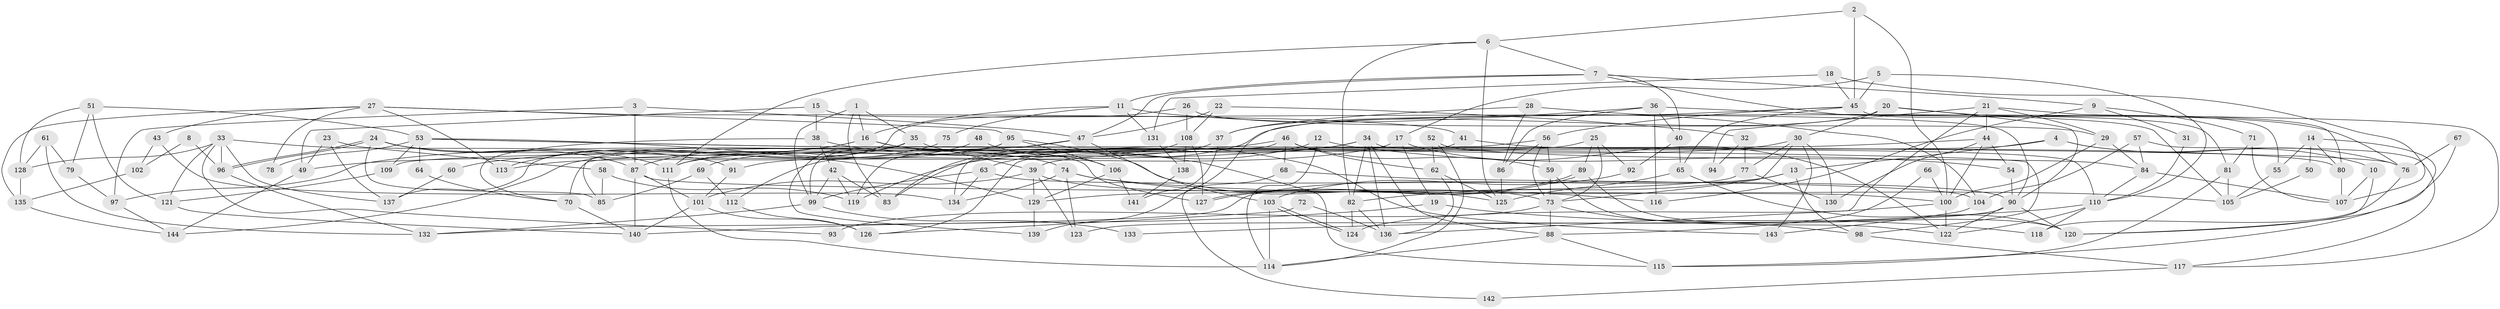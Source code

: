 // coarse degree distribution, {8: 0.041237113402061855, 3: 0.18556701030927836, 5: 0.21649484536082475, 9: 0.020618556701030927, 6: 0.15463917525773196, 2: 0.09278350515463918, 7: 0.08247422680412371, 4: 0.17525773195876287, 11: 0.010309278350515464, 10: 0.020618556701030927}
// Generated by graph-tools (version 1.1) at 2025/52/02/27/25 19:52:05]
// undirected, 144 vertices, 288 edges
graph export_dot {
graph [start="1"]
  node [color=gray90,style=filled];
  1;
  2;
  3;
  4;
  5;
  6;
  7;
  8;
  9;
  10;
  11;
  12;
  13;
  14;
  15;
  16;
  17;
  18;
  19;
  20;
  21;
  22;
  23;
  24;
  25;
  26;
  27;
  28;
  29;
  30;
  31;
  32;
  33;
  34;
  35;
  36;
  37;
  38;
  39;
  40;
  41;
  42;
  43;
  44;
  45;
  46;
  47;
  48;
  49;
  50;
  51;
  52;
  53;
  54;
  55;
  56;
  57;
  58;
  59;
  60;
  61;
  62;
  63;
  64;
  65;
  66;
  67;
  68;
  69;
  70;
  71;
  72;
  73;
  74;
  75;
  76;
  77;
  78;
  79;
  80;
  81;
  82;
  83;
  84;
  85;
  86;
  87;
  88;
  89;
  90;
  91;
  92;
  93;
  94;
  95;
  96;
  97;
  98;
  99;
  100;
  101;
  102;
  103;
  104;
  105;
  106;
  107;
  108;
  109;
  110;
  111;
  112;
  113;
  114;
  115;
  116;
  117;
  118;
  119;
  120;
  121;
  122;
  123;
  124;
  125;
  126;
  127;
  128;
  129;
  130;
  131;
  132;
  133;
  134;
  135;
  136;
  137;
  138;
  139;
  140;
  141;
  142;
  143;
  144;
  1 -- 99;
  1 -- 16;
  1 -- 35;
  1 -- 83;
  2 -- 100;
  2 -- 45;
  2 -- 6;
  3 -- 47;
  3 -- 87;
  3 -- 97;
  4 -- 39;
  4 -- 76;
  4 -- 10;
  4 -- 13;
  5 -- 45;
  5 -- 110;
  5 -- 17;
  6 -- 7;
  6 -- 82;
  6 -- 111;
  6 -- 125;
  7 -- 40;
  7 -- 9;
  7 -- 11;
  7 -- 47;
  7 -- 81;
  8 -- 96;
  8 -- 102;
  9 -- 71;
  9 -- 116;
  9 -- 31;
  10 -- 120;
  10 -- 107;
  11 -- 16;
  11 -- 75;
  11 -- 104;
  11 -- 131;
  12 -- 114;
  12 -- 54;
  12 -- 83;
  13 -- 82;
  13 -- 98;
  13 -- 132;
  14 -- 115;
  14 -- 55;
  14 -- 50;
  14 -- 80;
  15 -- 38;
  15 -- 90;
  15 -- 49;
  16 -- 143;
  16 -- 127;
  16 -- 60;
  16 -- 113;
  17 -- 122;
  17 -- 19;
  17 -- 91;
  18 -- 45;
  18 -- 107;
  18 -- 131;
  19 -- 118;
  19 -- 140;
  20 -- 83;
  20 -- 30;
  20 -- 76;
  20 -- 90;
  21 -- 136;
  21 -- 80;
  21 -- 29;
  21 -- 44;
  21 -- 94;
  22 -- 108;
  22 -- 47;
  22 -- 32;
  23 -- 49;
  23 -- 58;
  23 -- 137;
  24 -- 87;
  24 -- 96;
  24 -- 96;
  24 -- 74;
  24 -- 85;
  24 -- 111;
  25 -- 89;
  25 -- 73;
  25 -- 92;
  25 -- 112;
  26 -- 29;
  26 -- 137;
  26 -- 108;
  27 -- 113;
  27 -- 41;
  27 -- 43;
  27 -- 78;
  27 -- 95;
  27 -- 135;
  28 -- 105;
  28 -- 37;
  28 -- 86;
  29 -- 100;
  29 -- 84;
  30 -- 77;
  30 -- 73;
  30 -- 119;
  30 -- 130;
  30 -- 143;
  31 -- 110;
  32 -- 77;
  32 -- 94;
  33 -- 91;
  33 -- 121;
  33 -- 93;
  33 -- 96;
  33 -- 128;
  33 -- 137;
  34 -- 136;
  34 -- 63;
  34 -- 49;
  34 -- 82;
  34 -- 88;
  34 -- 110;
  35 -- 144;
  35 -- 39;
  35 -- 85;
  35 -- 139;
  36 -- 37;
  36 -- 86;
  36 -- 40;
  36 -- 116;
  36 -- 117;
  37 -- 111;
  37 -- 141;
  38 -- 42;
  38 -- 70;
  38 -- 115;
  39 -- 129;
  39 -- 73;
  39 -- 101;
  39 -- 123;
  40 -- 92;
  40 -- 65;
  41 -- 126;
  41 -- 80;
  42 -- 83;
  42 -- 119;
  42 -- 99;
  43 -- 134;
  43 -- 102;
  44 -- 109;
  44 -- 54;
  44 -- 100;
  44 -- 130;
  45 -- 65;
  45 -- 56;
  45 -- 55;
  45 -- 139;
  46 -- 59;
  46 -- 62;
  46 -- 68;
  46 -- 97;
  46 -- 134;
  47 -- 103;
  47 -- 69;
  47 -- 119;
  48 -- 111;
  48 -- 106;
  49 -- 144;
  50 -- 105;
  51 -- 128;
  51 -- 79;
  51 -- 53;
  51 -- 121;
  52 -- 114;
  52 -- 84;
  52 -- 62;
  53 -- 98;
  53 -- 64;
  53 -- 76;
  53 -- 78;
  53 -- 109;
  53 -- 129;
  54 -- 90;
  55 -- 105;
  56 -- 59;
  56 -- 86;
  56 -- 70;
  56 -- 73;
  57 -- 117;
  57 -- 84;
  57 -- 104;
  58 -- 85;
  58 -- 119;
  59 -- 73;
  59 -- 122;
  60 -- 137;
  61 -- 128;
  61 -- 132;
  61 -- 79;
  62 -- 125;
  62 -- 136;
  63 -- 99;
  63 -- 90;
  63 -- 134;
  64 -- 70;
  65 -- 125;
  65 -- 120;
  66 -- 88;
  66 -- 100;
  67 -- 120;
  67 -- 76;
  68 -- 104;
  68 -- 142;
  69 -- 85;
  69 -- 112;
  70 -- 140;
  71 -- 107;
  71 -- 81;
  72 -- 126;
  72 -- 136;
  73 -- 88;
  73 -- 93;
  73 -- 98;
  74 -- 134;
  74 -- 105;
  74 -- 116;
  74 -- 123;
  75 -- 87;
  76 -- 118;
  77 -- 130;
  77 -- 129;
  79 -- 97;
  80 -- 107;
  81 -- 115;
  81 -- 105;
  82 -- 124;
  82 -- 136;
  84 -- 110;
  84 -- 107;
  86 -- 125;
  87 -- 100;
  87 -- 140;
  87 -- 101;
  88 -- 114;
  88 -- 115;
  89 -- 127;
  89 -- 127;
  89 -- 120;
  90 -- 123;
  90 -- 120;
  90 -- 122;
  91 -- 101;
  92 -- 103;
  95 -- 99;
  95 -- 106;
  95 -- 113;
  95 -- 125;
  96 -- 132;
  97 -- 144;
  98 -- 117;
  99 -- 132;
  99 -- 133;
  100 -- 124;
  100 -- 122;
  101 -- 126;
  101 -- 140;
  102 -- 135;
  103 -- 114;
  103 -- 124;
  103 -- 124;
  104 -- 143;
  106 -- 129;
  106 -- 141;
  108 -- 111;
  108 -- 127;
  108 -- 138;
  109 -- 121;
  110 -- 122;
  110 -- 118;
  110 -- 133;
  111 -- 114;
  112 -- 126;
  117 -- 142;
  121 -- 140;
  128 -- 135;
  129 -- 139;
  131 -- 138;
  135 -- 144;
  138 -- 141;
}
